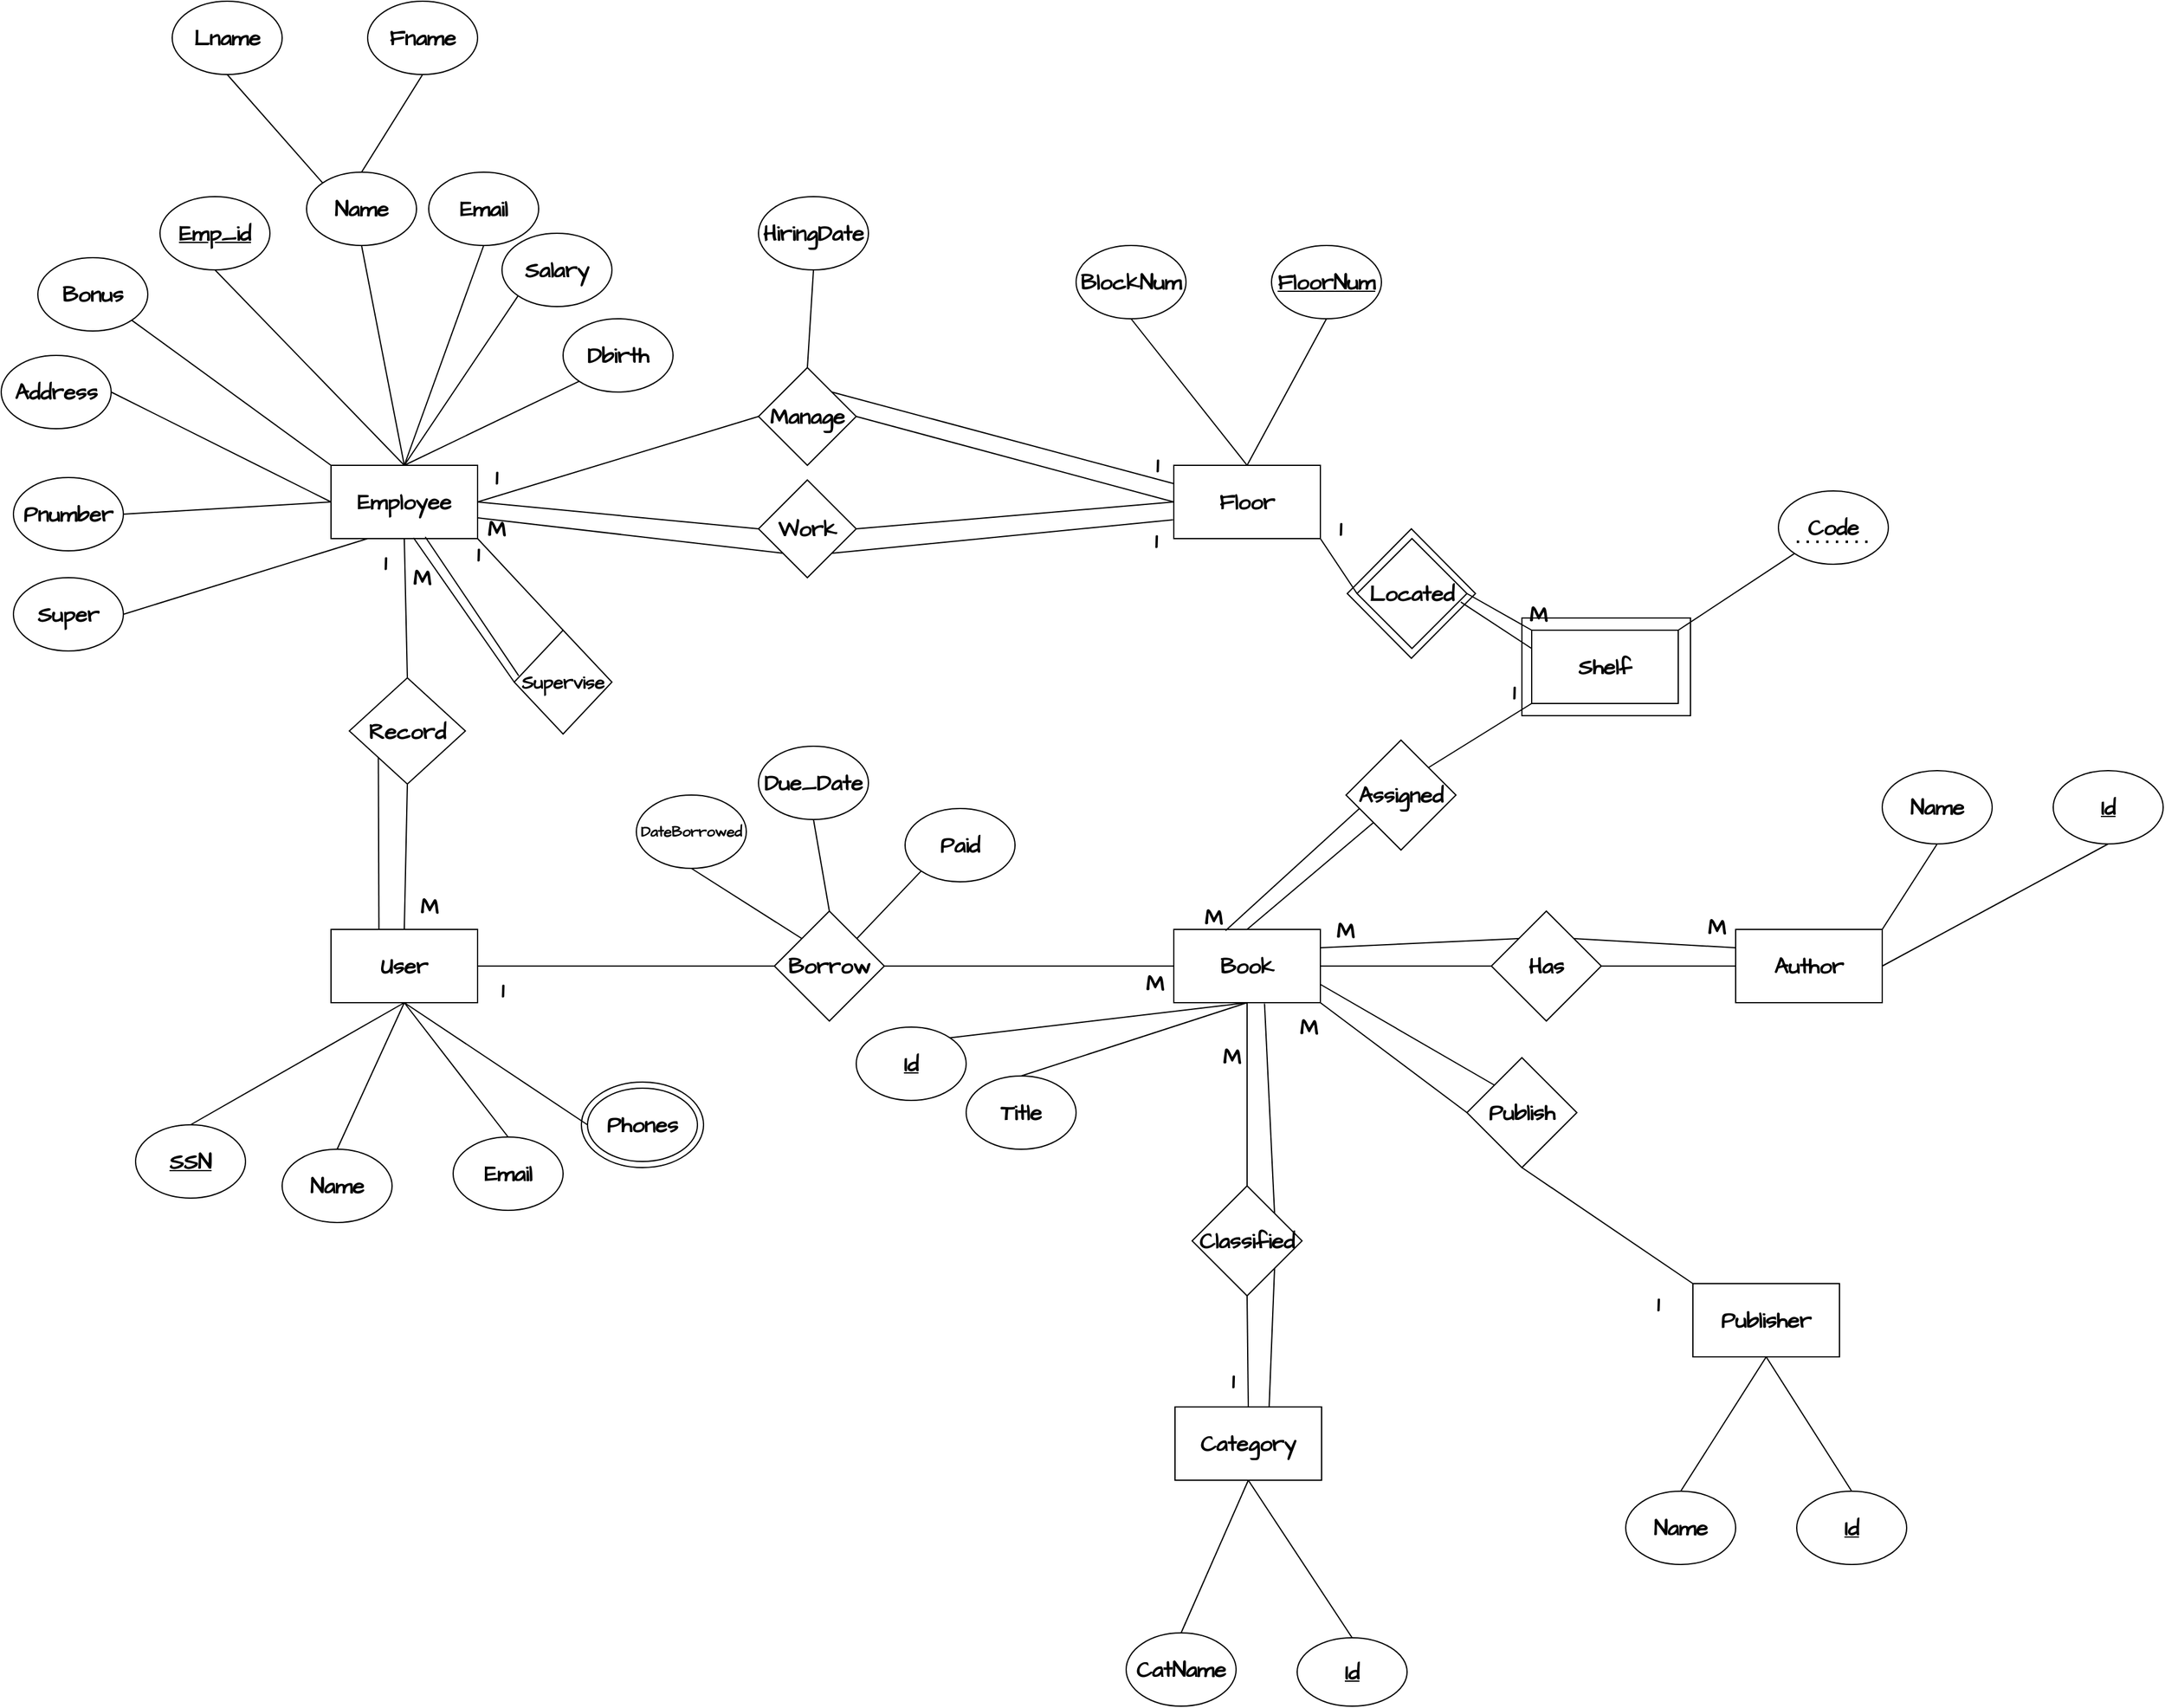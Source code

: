 <mxfile version="24.9.0">
  <diagram id="R2lEEEUBdFMjLlhIrx00" name="Page-1">
    <mxGraphModel dx="3183" dy="2364" grid="1" gridSize="10" guides="1" tooltips="1" connect="1" arrows="1" fold="1" page="1" pageScale="1" pageWidth="850" pageHeight="1100" math="0" shadow="0" extFonts="Permanent Marker^https://fonts.googleapis.com/css?family=Permanent+Marker">
      <root>
        <mxCell id="0" />
        <mxCell id="1" parent="0" />
        <mxCell id="LCtNuis3pnJjSVXg9C4M-2" value="" style="rhombus;whiteSpace=wrap;html=1;" vertex="1" parent="1">
          <mxGeometry x="1002" y="262" width="105" height="106" as="geometry" />
        </mxCell>
        <mxCell id="LCtNuis3pnJjSVXg9C4M-1" value="" style="rounded=0;whiteSpace=wrap;html=1;" vertex="1" parent="1">
          <mxGeometry x="1145" y="335" width="138" height="80" as="geometry" />
        </mxCell>
        <mxCell id="eiVSzCuptyh7BwzZJYLk-64" value="" style="ellipse;whiteSpace=wrap;html=1;" parent="1" vertex="1">
          <mxGeometry x="375" y="715" width="100" height="70" as="geometry" />
        </mxCell>
        <mxCell id="eiVSzCuptyh7BwzZJYLk-1" value="&lt;font face=&quot;Architects Daughter&quot; style=&quot;font-size: 18px;&quot;&gt;&lt;b&gt;Employee&lt;/b&gt;&lt;/font&gt;" style="rounded=0;whiteSpace=wrap;html=1;" parent="1" vertex="1">
          <mxGeometry x="170" y="210" width="120" height="60" as="geometry" />
        </mxCell>
        <mxCell id="eiVSzCuptyh7BwzZJYLk-3" value="&lt;font style=&quot;font-size: 18px;&quot; face=&quot;Architects Daughter&quot;&gt;&lt;b&gt;&lt;u&gt;Emp_id&lt;/u&gt;&lt;/b&gt;&lt;/font&gt;" style="ellipse;whiteSpace=wrap;html=1;" parent="1" vertex="1">
          <mxGeometry x="30" y="-10" width="90" height="60" as="geometry" />
        </mxCell>
        <mxCell id="eiVSzCuptyh7BwzZJYLk-4" value="" style="endArrow=none;html=1;rounded=0;entryX=0.5;entryY=1;entryDx=0;entryDy=0;exitX=0.5;exitY=0;exitDx=0;exitDy=0;" parent="1" source="eiVSzCuptyh7BwzZJYLk-1" target="eiVSzCuptyh7BwzZJYLk-3" edge="1">
          <mxGeometry width="50" height="50" relative="1" as="geometry">
            <mxPoint x="400" y="320" as="sourcePoint" />
            <mxPoint x="450" y="270" as="targetPoint" />
          </mxGeometry>
        </mxCell>
        <mxCell id="eiVSzCuptyh7BwzZJYLk-6" value="&lt;font style=&quot;font-size: 18px;&quot; face=&quot;Architects Daughter&quot;&gt;&lt;b&gt;Name&lt;/b&gt;&lt;/font&gt;" style="ellipse;whiteSpace=wrap;html=1;" parent="1" vertex="1">
          <mxGeometry x="150" y="-30" width="90" height="60" as="geometry" />
        </mxCell>
        <mxCell id="eiVSzCuptyh7BwzZJYLk-8" value="" style="endArrow=none;html=1;rounded=0;entryX=0.5;entryY=1;entryDx=0;entryDy=0;exitX=0.5;exitY=0;exitDx=0;exitDy=0;" parent="1" source="eiVSzCuptyh7BwzZJYLk-1" target="eiVSzCuptyh7BwzZJYLk-6" edge="1">
          <mxGeometry width="50" height="50" relative="1" as="geometry">
            <mxPoint x="400" y="320" as="sourcePoint" />
            <mxPoint x="450" y="270" as="targetPoint" />
          </mxGeometry>
        </mxCell>
        <mxCell id="eiVSzCuptyh7BwzZJYLk-9" value="&lt;font style=&quot;font-size: 18px;&quot; face=&quot;Architects Daughter&quot;&gt;&lt;b&gt;Fname&lt;/b&gt;&lt;/font&gt;" style="ellipse;whiteSpace=wrap;html=1;" parent="1" vertex="1">
          <mxGeometry x="200" y="-170" width="90" height="60" as="geometry" />
        </mxCell>
        <mxCell id="eiVSzCuptyh7BwzZJYLk-11" value="&lt;font style=&quot;font-size: 18px;&quot; face=&quot;Architects Daughter&quot;&gt;&lt;b&gt;Lname&lt;/b&gt;&lt;/font&gt;" style="ellipse;whiteSpace=wrap;html=1;" parent="1" vertex="1">
          <mxGeometry x="40" y="-170" width="90" height="60" as="geometry" />
        </mxCell>
        <mxCell id="eiVSzCuptyh7BwzZJYLk-12" value="" style="endArrow=none;html=1;rounded=0;entryX=0.5;entryY=1;entryDx=0;entryDy=0;exitX=0.5;exitY=0;exitDx=0;exitDy=0;" parent="1" source="eiVSzCuptyh7BwzZJYLk-6" target="eiVSzCuptyh7BwzZJYLk-9" edge="1">
          <mxGeometry width="50" height="50" relative="1" as="geometry">
            <mxPoint x="340" y="170" as="sourcePoint" />
            <mxPoint x="390" y="120" as="targetPoint" />
          </mxGeometry>
        </mxCell>
        <mxCell id="eiVSzCuptyh7BwzZJYLk-13" value="" style="endArrow=none;html=1;rounded=0;entryX=0.5;entryY=1;entryDx=0;entryDy=0;exitX=0;exitY=0;exitDx=0;exitDy=0;" parent="1" source="eiVSzCuptyh7BwzZJYLk-6" target="eiVSzCuptyh7BwzZJYLk-11" edge="1">
          <mxGeometry width="50" height="50" relative="1" as="geometry">
            <mxPoint x="270" y="160" as="sourcePoint" />
            <mxPoint x="320" y="110" as="targetPoint" />
          </mxGeometry>
        </mxCell>
        <mxCell id="eiVSzCuptyh7BwzZJYLk-14" value="&lt;font face=&quot;Architects Daughter&quot;&gt;&lt;span style=&quot;font-size: 18px;&quot;&gt;&lt;b&gt;Email&lt;/b&gt;&lt;/span&gt;&lt;/font&gt;" style="ellipse;whiteSpace=wrap;html=1;" parent="1" vertex="1">
          <mxGeometry x="250" y="-30" width="90" height="60" as="geometry" />
        </mxCell>
        <mxCell id="eiVSzCuptyh7BwzZJYLk-17" value="&lt;font face=&quot;Architects Daughter&quot;&gt;&lt;span style=&quot;font-size: 18px;&quot;&gt;&lt;b&gt;Salary&lt;/b&gt;&lt;/span&gt;&lt;/font&gt;" style="ellipse;whiteSpace=wrap;html=1;" parent="1" vertex="1">
          <mxGeometry x="310" y="20" width="90" height="60" as="geometry" />
        </mxCell>
        <mxCell id="eiVSzCuptyh7BwzZJYLk-18" value="&lt;font data-font-src=&quot;https://fonts.googleapis.com/css?family=Architects+Daughter&quot; face=&quot;Architects Daughter&quot; style=&quot;font-size: 18px;&quot;&gt;&lt;b&gt;Dbirth&lt;/b&gt;&lt;/font&gt;" style="ellipse;whiteSpace=wrap;html=1;" parent="1" vertex="1">
          <mxGeometry x="360" y="90" width="90" height="60" as="geometry" />
        </mxCell>
        <mxCell id="eiVSzCuptyh7BwzZJYLk-19" value="&lt;font data-font-src=&quot;https://fonts.googleapis.com/css?family=Architects+Daughter&quot; face=&quot;Architects Daughter&quot; style=&quot;font-size: 18px;&quot;&gt;&lt;b&gt;Bonus&lt;/b&gt;&lt;/font&gt;" style="ellipse;whiteSpace=wrap;html=1;" parent="1" vertex="1">
          <mxGeometry x="-70" y="40" width="90" height="60" as="geometry" />
        </mxCell>
        <mxCell id="eiVSzCuptyh7BwzZJYLk-20" value="&lt;font data-font-src=&quot;https://fonts.googleapis.com/css?family=Architects+Daughter&quot; face=&quot;Architects Daughter&quot; style=&quot;font-size: 18px;&quot;&gt;&lt;b&gt;Address&lt;/b&gt;&lt;/font&gt;" style="ellipse;whiteSpace=wrap;html=1;" parent="1" vertex="1">
          <mxGeometry x="-100" y="120" width="90" height="60" as="geometry" />
        </mxCell>
        <mxCell id="eiVSzCuptyh7BwzZJYLk-21" value="&lt;font data-font-src=&quot;https://fonts.googleapis.com/css?family=Architects+Daughter&quot; face=&quot;Architects Daughter&quot; style=&quot;font-size: 18px;&quot;&gt;&lt;b&gt;Pnumber&lt;/b&gt;&lt;/font&gt;" style="ellipse;whiteSpace=wrap;html=1;" parent="1" vertex="1">
          <mxGeometry x="-90" y="220" width="90" height="60" as="geometry" />
        </mxCell>
        <mxCell id="eiVSzCuptyh7BwzZJYLk-22" value="" style="endArrow=none;html=1;rounded=0;entryX=0.5;entryY=1;entryDx=0;entryDy=0;exitX=0.5;exitY=0;exitDx=0;exitDy=0;" parent="1" source="eiVSzCuptyh7BwzZJYLk-1" target="eiVSzCuptyh7BwzZJYLk-14" edge="1">
          <mxGeometry width="50" height="50" relative="1" as="geometry">
            <mxPoint x="340" y="170" as="sourcePoint" />
            <mxPoint x="390" y="120" as="targetPoint" />
          </mxGeometry>
        </mxCell>
        <mxCell id="eiVSzCuptyh7BwzZJYLk-23" value="" style="endArrow=none;html=1;rounded=0;entryX=0;entryY=1;entryDx=0;entryDy=0;exitX=0.5;exitY=0;exitDx=0;exitDy=0;" parent="1" source="eiVSzCuptyh7BwzZJYLk-1" target="eiVSzCuptyh7BwzZJYLk-17" edge="1">
          <mxGeometry width="50" height="50" relative="1" as="geometry">
            <mxPoint x="340" y="170" as="sourcePoint" />
            <mxPoint x="390" y="120" as="targetPoint" />
          </mxGeometry>
        </mxCell>
        <mxCell id="eiVSzCuptyh7BwzZJYLk-24" value="" style="endArrow=none;html=1;rounded=0;entryX=0;entryY=1;entryDx=0;entryDy=0;exitX=0.5;exitY=0;exitDx=0;exitDy=0;" parent="1" source="eiVSzCuptyh7BwzZJYLk-1" target="eiVSzCuptyh7BwzZJYLk-18" edge="1">
          <mxGeometry width="50" height="50" relative="1" as="geometry">
            <mxPoint x="340" y="170" as="sourcePoint" />
            <mxPoint x="390" y="120" as="targetPoint" />
          </mxGeometry>
        </mxCell>
        <mxCell id="eiVSzCuptyh7BwzZJYLk-25" value="" style="endArrow=none;html=1;rounded=0;exitX=1;exitY=1;exitDx=0;exitDy=0;entryX=0;entryY=0;entryDx=0;entryDy=0;" parent="1" source="eiVSzCuptyh7BwzZJYLk-19" target="eiVSzCuptyh7BwzZJYLk-1" edge="1">
          <mxGeometry width="50" height="50" relative="1" as="geometry">
            <mxPoint x="340" y="170" as="sourcePoint" />
            <mxPoint x="390" y="120" as="targetPoint" />
          </mxGeometry>
        </mxCell>
        <mxCell id="eiVSzCuptyh7BwzZJYLk-26" value="" style="endArrow=none;html=1;rounded=0;entryX=1;entryY=0.5;entryDx=0;entryDy=0;exitX=0;exitY=0.5;exitDx=0;exitDy=0;" parent="1" source="eiVSzCuptyh7BwzZJYLk-1" target="eiVSzCuptyh7BwzZJYLk-20" edge="1">
          <mxGeometry width="50" height="50" relative="1" as="geometry">
            <mxPoint x="340" y="170" as="sourcePoint" />
            <mxPoint x="390" y="120" as="targetPoint" />
          </mxGeometry>
        </mxCell>
        <mxCell id="eiVSzCuptyh7BwzZJYLk-27" value="" style="endArrow=none;html=1;rounded=0;exitX=1;exitY=0.5;exitDx=0;exitDy=0;entryX=0;entryY=0.5;entryDx=0;entryDy=0;" parent="1" source="eiVSzCuptyh7BwzZJYLk-21" target="eiVSzCuptyh7BwzZJYLk-1" edge="1">
          <mxGeometry width="50" height="50" relative="1" as="geometry">
            <mxPoint x="340" y="170" as="sourcePoint" />
            <mxPoint x="390" y="120" as="targetPoint" />
          </mxGeometry>
        </mxCell>
        <mxCell id="eiVSzCuptyh7BwzZJYLk-29" value="&lt;font data-font-src=&quot;https://fonts.googleapis.com/css?family=Architects+Daughter&quot; face=&quot;Architects Daughter&quot; style=&quot;font-size: 18px;&quot;&gt;&lt;b&gt;Super&lt;/b&gt;&lt;/font&gt;" style="ellipse;whiteSpace=wrap;html=1;" parent="1" vertex="1">
          <mxGeometry x="-90" y="302" width="90" height="60" as="geometry" />
        </mxCell>
        <mxCell id="eiVSzCuptyh7BwzZJYLk-30" value="" style="endArrow=none;html=1;rounded=0;entryX=1;entryY=0.5;entryDx=0;entryDy=0;exitX=0.25;exitY=1;exitDx=0;exitDy=0;" parent="1" source="eiVSzCuptyh7BwzZJYLk-1" target="eiVSzCuptyh7BwzZJYLk-29" edge="1">
          <mxGeometry width="50" height="50" relative="1" as="geometry">
            <mxPoint x="330" y="90" as="sourcePoint" />
            <mxPoint x="380" y="40" as="targetPoint" />
          </mxGeometry>
        </mxCell>
        <mxCell id="eiVSzCuptyh7BwzZJYLk-31" value="&lt;font face=&quot;Architects Daughter&quot; style=&quot;font-size: 18px;&quot;&gt;&lt;b&gt;Floor&lt;/b&gt;&lt;/font&gt;" style="rounded=0;whiteSpace=wrap;html=1;" parent="1" vertex="1">
          <mxGeometry x="860" y="210" width="120" height="60" as="geometry" />
        </mxCell>
        <mxCell id="eiVSzCuptyh7BwzZJYLk-32" value="&lt;font data-font-src=&quot;https://fonts.googleapis.com/css?family=Architects+Daughter&quot; face=&quot;Architects Daughter&quot; style=&quot;font-size: 18px;&quot;&gt;&lt;b&gt;&lt;u&gt;FloorNum&lt;/u&gt;&lt;/b&gt;&lt;/font&gt;" style="ellipse;whiteSpace=wrap;html=1;" parent="1" vertex="1">
          <mxGeometry x="940" y="30" width="90" height="60" as="geometry" />
        </mxCell>
        <mxCell id="eiVSzCuptyh7BwzZJYLk-33" value="&lt;font data-font-src=&quot;https://fonts.googleapis.com/css?family=Architects+Daughter&quot; face=&quot;Architects Daughter&quot; style=&quot;font-size: 18px;&quot;&gt;&lt;b&gt;BlockNum&lt;/b&gt;&lt;/font&gt;" style="ellipse;whiteSpace=wrap;html=1;" parent="1" vertex="1">
          <mxGeometry x="780" y="30" width="90" height="60" as="geometry" />
        </mxCell>
        <mxCell id="eiVSzCuptyh7BwzZJYLk-34" value="" style="endArrow=none;html=1;rounded=0;entryX=0.5;entryY=1;entryDx=0;entryDy=0;exitX=0.5;exitY=0;exitDx=0;exitDy=0;" parent="1" source="eiVSzCuptyh7BwzZJYLk-31" target="eiVSzCuptyh7BwzZJYLk-33" edge="1">
          <mxGeometry width="50" height="50" relative="1" as="geometry">
            <mxPoint x="580" y="140" as="sourcePoint" />
            <mxPoint x="630" y="90" as="targetPoint" />
          </mxGeometry>
        </mxCell>
        <mxCell id="eiVSzCuptyh7BwzZJYLk-35" value="" style="endArrow=none;html=1;rounded=0;entryX=0.5;entryY=1;entryDx=0;entryDy=0;exitX=0.5;exitY=0;exitDx=0;exitDy=0;" parent="1" source="eiVSzCuptyh7BwzZJYLk-31" target="eiVSzCuptyh7BwzZJYLk-32" edge="1">
          <mxGeometry width="50" height="50" relative="1" as="geometry">
            <mxPoint x="580" y="140" as="sourcePoint" />
            <mxPoint x="630" y="90" as="targetPoint" />
          </mxGeometry>
        </mxCell>
        <mxCell id="eiVSzCuptyh7BwzZJYLk-37" value="&lt;b style=&quot;font-family: &amp;quot;Architects Daughter&amp;quot;; font-size: 18px;&quot;&gt;Manage&lt;/b&gt;" style="rhombus;whiteSpace=wrap;html=1;" parent="1" vertex="1">
          <mxGeometry x="520" y="130" width="80" height="80" as="geometry" />
        </mxCell>
        <mxCell id="eiVSzCuptyh7BwzZJYLk-38" value="" style="endArrow=none;html=1;rounded=0;exitX=1;exitY=0.5;exitDx=0;exitDy=0;entryX=0;entryY=0.5;entryDx=0;entryDy=0;" parent="1" source="eiVSzCuptyh7BwzZJYLk-1" target="eiVSzCuptyh7BwzZJYLk-37" edge="1">
          <mxGeometry width="50" height="50" relative="1" as="geometry">
            <mxPoint x="380" y="180" as="sourcePoint" />
            <mxPoint x="430" y="130" as="targetPoint" />
          </mxGeometry>
        </mxCell>
        <mxCell id="eiVSzCuptyh7BwzZJYLk-39" value="" style="endArrow=none;html=1;rounded=0;entryX=0;entryY=0.5;entryDx=0;entryDy=0;exitX=1;exitY=0.5;exitDx=0;exitDy=0;" parent="1" source="eiVSzCuptyh7BwzZJYLk-37" target="eiVSzCuptyh7BwzZJYLk-31" edge="1">
          <mxGeometry width="50" height="50" relative="1" as="geometry">
            <mxPoint x="380" y="180" as="sourcePoint" />
            <mxPoint x="430" y="130" as="targetPoint" />
          </mxGeometry>
        </mxCell>
        <mxCell id="eiVSzCuptyh7BwzZJYLk-40" value="&lt;font face=&quot;Architects Daughter&quot;&gt;&lt;span style=&quot;font-size: 18px;&quot;&gt;&lt;b&gt;Work&lt;/b&gt;&lt;/span&gt;&lt;/font&gt;" style="rhombus;whiteSpace=wrap;html=1;" parent="1" vertex="1">
          <mxGeometry x="520" y="222" width="80" height="80" as="geometry" />
        </mxCell>
        <mxCell id="eiVSzCuptyh7BwzZJYLk-42" value="" style="endArrow=none;html=1;rounded=0;exitX=1;exitY=0.5;exitDx=0;exitDy=0;entryX=0;entryY=0.5;entryDx=0;entryDy=0;" parent="1" source="eiVSzCuptyh7BwzZJYLk-1" target="eiVSzCuptyh7BwzZJYLk-40" edge="1">
          <mxGeometry width="50" height="50" relative="1" as="geometry">
            <mxPoint x="490" y="160" as="sourcePoint" />
            <mxPoint x="540" y="110" as="targetPoint" />
          </mxGeometry>
        </mxCell>
        <mxCell id="eiVSzCuptyh7BwzZJYLk-43" value="" style="endArrow=none;html=1;rounded=0;entryX=0;entryY=0.5;entryDx=0;entryDy=0;exitX=1;exitY=0.5;exitDx=0;exitDy=0;" parent="1" source="eiVSzCuptyh7BwzZJYLk-40" target="eiVSzCuptyh7BwzZJYLk-31" edge="1">
          <mxGeometry width="50" height="50" relative="1" as="geometry">
            <mxPoint x="490" y="160" as="sourcePoint" />
            <mxPoint x="540" y="110" as="targetPoint" />
          </mxGeometry>
        </mxCell>
        <mxCell id="eiVSzCuptyh7BwzZJYLk-44" value="" style="endArrow=none;html=1;rounded=0;entryX=0;entryY=0.25;entryDx=0;entryDy=0;exitX=1;exitY=0;exitDx=0;exitDy=0;" parent="1" source="eiVSzCuptyh7BwzZJYLk-37" target="eiVSzCuptyh7BwzZJYLk-31" edge="1">
          <mxGeometry width="50" height="50" relative="1" as="geometry">
            <mxPoint x="490" y="160" as="sourcePoint" />
            <mxPoint x="540" y="110" as="targetPoint" />
          </mxGeometry>
        </mxCell>
        <mxCell id="eiVSzCuptyh7BwzZJYLk-45" value="&lt;font style=&quot;font-size: 18px;&quot; data-font-src=&quot;https://fonts.googleapis.com/css?family=Architects+Daughter&quot; face=&quot;Architects Daughter&quot;&gt;&lt;b&gt;1&lt;/b&gt;&lt;/font&gt;" style="text;html=1;align=center;verticalAlign=middle;resizable=0;points=[];autosize=1;strokeColor=none;fillColor=none;" parent="1" vertex="1">
          <mxGeometry x="290" y="200" width="30" height="40" as="geometry" />
        </mxCell>
        <mxCell id="eiVSzCuptyh7BwzZJYLk-46" value="&lt;font style=&quot;font-size: 18px;&quot; data-font-src=&quot;https://fonts.googleapis.com/css?family=Architects+Daughter&quot; face=&quot;Architects Daughter&quot;&gt;&lt;b&gt;1&lt;/b&gt;&lt;/font&gt;" style="text;html=1;align=center;verticalAlign=middle;resizable=0;points=[];autosize=1;strokeColor=none;fillColor=none;" parent="1" vertex="1">
          <mxGeometry x="831" y="190" width="30" height="40" as="geometry" />
        </mxCell>
        <mxCell id="eiVSzCuptyh7BwzZJYLk-47" value="&lt;font style=&quot;font-size: 18px;&quot; data-font-src=&quot;https://fonts.googleapis.com/css?family=Architects+Daughter&quot; face=&quot;Architects Daughter&quot;&gt;&lt;b&gt;1&lt;/b&gt;&lt;/font&gt;" style="text;html=1;align=center;verticalAlign=middle;resizable=0;points=[];autosize=1;strokeColor=none;fillColor=none;" parent="1" vertex="1">
          <mxGeometry x="830" y="252" width="30" height="40" as="geometry" />
        </mxCell>
        <mxCell id="eiVSzCuptyh7BwzZJYLk-48" value="&lt;font style=&quot;font-size: 18px;&quot; data-font-src=&quot;https://fonts.googleapis.com/css?family=Architects+Daughter&quot; face=&quot;Architects Daughter&quot;&gt;&lt;b&gt;M&lt;/b&gt;&lt;/font&gt;" style="text;html=1;align=center;verticalAlign=middle;resizable=0;points=[];autosize=1;strokeColor=none;fillColor=none;" parent="1" vertex="1">
          <mxGeometry x="285" y="242" width="40" height="40" as="geometry" />
        </mxCell>
        <mxCell id="eiVSzCuptyh7BwzZJYLk-49" value="" style="endArrow=none;html=1;rounded=0;entryX=0.977;entryY=0.067;entryDx=0;entryDy=0;exitX=1;exitY=1;exitDx=0;exitDy=0;entryPerimeter=0;" parent="1" source="eiVSzCuptyh7BwzZJYLk-40" target="eiVSzCuptyh7BwzZJYLk-47" edge="1">
          <mxGeometry width="50" height="50" relative="1" as="geometry">
            <mxPoint x="530" y="210" as="sourcePoint" />
            <mxPoint x="580" y="160" as="targetPoint" />
          </mxGeometry>
        </mxCell>
        <mxCell id="eiVSzCuptyh7BwzZJYLk-50" value="" style="endArrow=none;html=1;rounded=0;exitX=0.126;exitY=0.275;exitDx=0;exitDy=0;exitPerimeter=0;entryX=0;entryY=1;entryDx=0;entryDy=0;" parent="1" source="eiVSzCuptyh7BwzZJYLk-48" target="eiVSzCuptyh7BwzZJYLk-40" edge="1">
          <mxGeometry width="50" height="50" relative="1" as="geometry">
            <mxPoint x="530" y="210" as="sourcePoint" />
            <mxPoint x="580" y="160" as="targetPoint" />
          </mxGeometry>
        </mxCell>
        <mxCell id="eiVSzCuptyh7BwzZJYLk-51" value="" style="endArrow=none;html=1;rounded=0;entryX=0.5;entryY=0;entryDx=0;entryDy=0;exitX=0.5;exitY=1;exitDx=0;exitDy=0;" parent="1" source="eiVSzCuptyh7BwzZJYLk-52" target="eiVSzCuptyh7BwzZJYLk-37" edge="1">
          <mxGeometry width="50" height="50" relative="1" as="geometry">
            <mxPoint x="560" y="40" as="sourcePoint" />
            <mxPoint x="510" y="240" as="targetPoint" />
          </mxGeometry>
        </mxCell>
        <mxCell id="eiVSzCuptyh7BwzZJYLk-52" value="&lt;font data-font-src=&quot;https://fonts.googleapis.com/css?family=Architects+Daughter&quot; face=&quot;Architects Daughter&quot; style=&quot;font-size: 18px;&quot;&gt;&lt;b&gt;HiringDate&lt;/b&gt;&lt;/font&gt;" style="ellipse;whiteSpace=wrap;html=1;" parent="1" vertex="1">
          <mxGeometry x="520" y="-10" width="90" height="60" as="geometry" />
        </mxCell>
        <mxCell id="eiVSzCuptyh7BwzZJYLk-54" value="&lt;font face=&quot;Architects Daughter&quot; style=&quot;font-size: 18px;&quot;&gt;&lt;b&gt;User&lt;/b&gt;&lt;/font&gt;" style="rounded=0;whiteSpace=wrap;html=1;" parent="1" vertex="1">
          <mxGeometry x="170" y="590" width="120" height="60" as="geometry" />
        </mxCell>
        <mxCell id="eiVSzCuptyh7BwzZJYLk-55" value="&lt;font data-font-src=&quot;https://fonts.googleapis.com/css?family=Architects+Daughter&quot; face=&quot;Architects Daughter&quot; style=&quot;font-size: 18px;&quot;&gt;&lt;b&gt;&lt;u&gt;SSN&lt;/u&gt;&lt;/b&gt;&lt;/font&gt;" style="ellipse;whiteSpace=wrap;html=1;" parent="1" vertex="1">
          <mxGeometry x="10" y="750" width="90" height="60" as="geometry" />
        </mxCell>
        <mxCell id="eiVSzCuptyh7BwzZJYLk-57" value="&lt;font style=&quot;font-size: 18px;&quot; face=&quot;Architects Daughter&quot;&gt;&lt;b&gt;Name&lt;/b&gt;&lt;/font&gt;" style="ellipse;whiteSpace=wrap;html=1;" parent="1" vertex="1">
          <mxGeometry x="130" y="770" width="90" height="60" as="geometry" />
        </mxCell>
        <mxCell id="eiVSzCuptyh7BwzZJYLk-59" value="&lt;font face=&quot;Architects Daughter&quot;&gt;&lt;span style=&quot;font-size: 18px;&quot;&gt;&lt;b&gt;Email&lt;/b&gt;&lt;/span&gt;&lt;/font&gt;" style="ellipse;whiteSpace=wrap;html=1;" parent="1" vertex="1">
          <mxGeometry x="270" y="760" width="90" height="60" as="geometry" />
        </mxCell>
        <mxCell id="eiVSzCuptyh7BwzZJYLk-62" value="&lt;font face=&quot;Architects Daughter&quot;&gt;&lt;span style=&quot;font-size: 18px;&quot;&gt;&lt;b&gt;Phones&lt;/b&gt;&lt;/span&gt;&lt;/font&gt;" style="ellipse;whiteSpace=wrap;html=1;" parent="1" vertex="1">
          <mxGeometry x="380" y="720" width="90" height="60" as="geometry" />
        </mxCell>
        <mxCell id="eiVSzCuptyh7BwzZJYLk-65" value="" style="endArrow=none;html=1;rounded=0;entryX=0.5;entryY=1;entryDx=0;entryDy=0;exitX=0.5;exitY=0;exitDx=0;exitDy=0;" parent="1" source="eiVSzCuptyh7BwzZJYLk-55" target="eiVSzCuptyh7BwzZJYLk-54" edge="1">
          <mxGeometry width="50" height="50" relative="1" as="geometry">
            <mxPoint x="350" y="690" as="sourcePoint" />
            <mxPoint x="400" y="640" as="targetPoint" />
          </mxGeometry>
        </mxCell>
        <mxCell id="eiVSzCuptyh7BwzZJYLk-66" value="" style="endArrow=none;html=1;rounded=0;exitX=0.5;exitY=0;exitDx=0;exitDy=0;entryX=0.5;entryY=1;entryDx=0;entryDy=0;" parent="1" source="eiVSzCuptyh7BwzZJYLk-57" target="eiVSzCuptyh7BwzZJYLk-54" edge="1">
          <mxGeometry width="50" height="50" relative="1" as="geometry">
            <mxPoint x="350" y="690" as="sourcePoint" />
            <mxPoint x="400" y="640" as="targetPoint" />
          </mxGeometry>
        </mxCell>
        <mxCell id="eiVSzCuptyh7BwzZJYLk-67" value="" style="endArrow=none;html=1;rounded=0;exitX=0.5;exitY=1;exitDx=0;exitDy=0;entryX=0.5;entryY=0;entryDx=0;entryDy=0;" parent="1" source="eiVSzCuptyh7BwzZJYLk-54" target="eiVSzCuptyh7BwzZJYLk-59" edge="1">
          <mxGeometry width="50" height="50" relative="1" as="geometry">
            <mxPoint x="350" y="690" as="sourcePoint" />
            <mxPoint x="400" y="640" as="targetPoint" />
          </mxGeometry>
        </mxCell>
        <mxCell id="eiVSzCuptyh7BwzZJYLk-68" value="" style="endArrow=none;html=1;rounded=0;exitX=0.5;exitY=1;exitDx=0;exitDy=0;entryX=0;entryY=0.5;entryDx=0;entryDy=0;" parent="1" source="eiVSzCuptyh7BwzZJYLk-54" target="eiVSzCuptyh7BwzZJYLk-62" edge="1">
          <mxGeometry width="50" height="50" relative="1" as="geometry">
            <mxPoint x="350" y="690" as="sourcePoint" />
            <mxPoint x="400" y="640" as="targetPoint" />
          </mxGeometry>
        </mxCell>
        <mxCell id="eiVSzCuptyh7BwzZJYLk-69" value="&lt;font face=&quot;Architects Daughter&quot;&gt;&lt;span style=&quot;font-size: 18px;&quot;&gt;&lt;b&gt;Record&lt;/b&gt;&lt;/span&gt;&lt;/font&gt;" style="rhombus;whiteSpace=wrap;html=1;" parent="1" vertex="1">
          <mxGeometry x="185" y="384" width="95" height="87" as="geometry" />
        </mxCell>
        <mxCell id="eiVSzCuptyh7BwzZJYLk-70" value="" style="endArrow=none;html=1;rounded=0;entryX=0.5;entryY=1;entryDx=0;entryDy=0;exitX=0.5;exitY=0;exitDx=0;exitDy=0;" parent="1" source="eiVSzCuptyh7BwzZJYLk-69" target="eiVSzCuptyh7BwzZJYLk-1" edge="1">
          <mxGeometry width="50" height="50" relative="1" as="geometry">
            <mxPoint x="350" y="560" as="sourcePoint" />
            <mxPoint x="400" y="510" as="targetPoint" />
          </mxGeometry>
        </mxCell>
        <mxCell id="eiVSzCuptyh7BwzZJYLk-71" value="" style="endArrow=none;html=1;rounded=0;exitX=0.5;exitY=0;exitDx=0;exitDy=0;entryX=0.5;entryY=1;entryDx=0;entryDy=0;" parent="1" source="eiVSzCuptyh7BwzZJYLk-54" target="eiVSzCuptyh7BwzZJYLk-69" edge="1">
          <mxGeometry width="50" height="50" relative="1" as="geometry">
            <mxPoint x="350" y="560" as="sourcePoint" />
            <mxPoint x="400" y="510" as="targetPoint" />
          </mxGeometry>
        </mxCell>
        <mxCell id="eiVSzCuptyh7BwzZJYLk-72" value="" style="endArrow=none;html=1;rounded=0;entryX=0;entryY=1;entryDx=0;entryDy=0;exitX=0.327;exitY=-0.003;exitDx=0;exitDy=0;exitPerimeter=0;" parent="1" source="eiVSzCuptyh7BwzZJYLk-54" target="eiVSzCuptyh7BwzZJYLk-69" edge="1">
          <mxGeometry width="50" height="50" relative="1" as="geometry">
            <mxPoint x="270" y="600" as="sourcePoint" />
            <mxPoint x="320" y="550" as="targetPoint" />
          </mxGeometry>
        </mxCell>
        <mxCell id="eiVSzCuptyh7BwzZJYLk-73" value="&lt;font style=&quot;font-size: 18px;&quot; data-font-src=&quot;https://fonts.googleapis.com/css?family=Architects+Daughter&quot; face=&quot;Architects Daughter&quot;&gt;&lt;b&gt;1&lt;/b&gt;&lt;/font&gt;" style="text;html=1;align=center;verticalAlign=middle;resizable=0;points=[];autosize=1;strokeColor=none;fillColor=none;" parent="1" vertex="1">
          <mxGeometry x="199" y="270" width="30" height="40" as="geometry" />
        </mxCell>
        <mxCell id="eiVSzCuptyh7BwzZJYLk-74" value="&lt;font style=&quot;font-size: 18px;&quot; data-font-src=&quot;https://fonts.googleapis.com/css?family=Architects+Daughter&quot; face=&quot;Architects Daughter&quot;&gt;&lt;b&gt;M&lt;/b&gt;&lt;/font&gt;" style="text;html=1;align=center;verticalAlign=middle;resizable=0;points=[];autosize=1;strokeColor=none;fillColor=none;" parent="1" vertex="1">
          <mxGeometry x="230" y="551" width="40" height="40" as="geometry" />
        </mxCell>
        <mxCell id="eiVSzCuptyh7BwzZJYLk-75" value="&lt;font face=&quot;Architects Daughter&quot; style=&quot;font-size: 18px;&quot;&gt;&lt;b&gt;Book&lt;/b&gt;&lt;/font&gt;" style="rounded=0;whiteSpace=wrap;html=1;" parent="1" vertex="1">
          <mxGeometry x="860" y="590" width="120" height="60" as="geometry" />
        </mxCell>
        <mxCell id="eiVSzCuptyh7BwzZJYLk-77" value="&lt;font data-font-src=&quot;https://fonts.googleapis.com/css?family=Architects+Daughter&quot; face=&quot;Architects Daughter&quot; style=&quot;font-size: 18px;&quot;&gt;&lt;b&gt;Borrow&lt;/b&gt;&lt;/font&gt;" style="rhombus;whiteSpace=wrap;html=1;" parent="1" vertex="1">
          <mxGeometry x="533" y="575" width="90" height="90" as="geometry" />
        </mxCell>
        <mxCell id="eiVSzCuptyh7BwzZJYLk-80" value="&lt;font face=&quot;Architects Daughter&quot;&gt;&lt;span style=&quot;font-size: 18px;&quot;&gt;&lt;b&gt;&lt;u&gt;Id&lt;/u&gt;&lt;/b&gt;&lt;/span&gt;&lt;/font&gt;" style="ellipse;whiteSpace=wrap;html=1;" parent="1" vertex="1">
          <mxGeometry x="600" y="670" width="90" height="60" as="geometry" />
        </mxCell>
        <mxCell id="eiVSzCuptyh7BwzZJYLk-81" value="&lt;font face=&quot;Architects Daughter&quot;&gt;&lt;span style=&quot;font-size: 18px;&quot;&gt;&lt;b&gt;Title&lt;/b&gt;&lt;/span&gt;&lt;/font&gt;" style="ellipse;whiteSpace=wrap;html=1;" parent="1" vertex="1">
          <mxGeometry x="690" y="710" width="90" height="60" as="geometry" />
        </mxCell>
        <mxCell id="eiVSzCuptyh7BwzZJYLk-83" value="" style="endArrow=none;html=1;rounded=0;entryX=0.5;entryY=1;entryDx=0;entryDy=0;exitX=1;exitY=0;exitDx=0;exitDy=0;" parent="1" source="eiVSzCuptyh7BwzZJYLk-80" target="eiVSzCuptyh7BwzZJYLk-75" edge="1">
          <mxGeometry width="50" height="50" relative="1" as="geometry">
            <mxPoint x="510" y="840" as="sourcePoint" />
            <mxPoint x="560" y="790" as="targetPoint" />
          </mxGeometry>
        </mxCell>
        <mxCell id="eiVSzCuptyh7BwzZJYLk-84" value="" style="endArrow=none;html=1;rounded=0;entryX=0.5;entryY=1;entryDx=0;entryDy=0;exitX=0.5;exitY=0;exitDx=0;exitDy=0;" parent="1" source="eiVSzCuptyh7BwzZJYLk-81" target="eiVSzCuptyh7BwzZJYLk-75" edge="1">
          <mxGeometry width="50" height="50" relative="1" as="geometry">
            <mxPoint x="510" y="840" as="sourcePoint" />
            <mxPoint x="560" y="790" as="targetPoint" />
          </mxGeometry>
        </mxCell>
        <mxCell id="eiVSzCuptyh7BwzZJYLk-85" value="" style="endArrow=none;html=1;rounded=0;entryX=0;entryY=0.5;entryDx=0;entryDy=0;exitX=1;exitY=0.5;exitDx=0;exitDy=0;" parent="1" source="eiVSzCuptyh7BwzZJYLk-54" target="eiVSzCuptyh7BwzZJYLk-77" edge="1">
          <mxGeometry width="50" height="50" relative="1" as="geometry">
            <mxPoint x="510" y="820" as="sourcePoint" />
            <mxPoint x="560" y="770" as="targetPoint" />
          </mxGeometry>
        </mxCell>
        <mxCell id="eiVSzCuptyh7BwzZJYLk-86" value="" style="endArrow=none;html=1;rounded=0;entryX=1;entryY=0.5;entryDx=0;entryDy=0;exitX=0;exitY=0.5;exitDx=0;exitDy=0;" parent="1" source="eiVSzCuptyh7BwzZJYLk-75" target="eiVSzCuptyh7BwzZJYLk-77" edge="1">
          <mxGeometry width="50" height="50" relative="1" as="geometry">
            <mxPoint x="510" y="820" as="sourcePoint" />
            <mxPoint x="560" y="770" as="targetPoint" />
          </mxGeometry>
        </mxCell>
        <mxCell id="eiVSzCuptyh7BwzZJYLk-87" value="&lt;font data-font-src=&quot;https://fonts.googleapis.com/css?family=Architects+Daughter&quot; face=&quot;Architects Daughter&quot;&gt;&lt;b&gt;DateBorrowed&lt;/b&gt;&lt;/font&gt;" style="ellipse;whiteSpace=wrap;html=1;" parent="1" vertex="1">
          <mxGeometry x="420" y="480" width="90" height="60" as="geometry" />
        </mxCell>
        <mxCell id="eiVSzCuptyh7BwzZJYLk-88" value="&lt;font style=&quot;font-size: 18px;&quot; data-font-src=&quot;https://fonts.googleapis.com/css?family=Architects+Daughter&quot; face=&quot;Architects Daughter&quot;&gt;&lt;b&gt;Due_Date&lt;/b&gt;&lt;/font&gt;" style="ellipse;whiteSpace=wrap;html=1;" parent="1" vertex="1">
          <mxGeometry x="520" y="440" width="90" height="60" as="geometry" />
        </mxCell>
        <mxCell id="eiVSzCuptyh7BwzZJYLk-89" value="&lt;font style=&quot;font-size: 18px;&quot; face=&quot;Architects Daughter&quot;&gt;&lt;b&gt;Paid&lt;/b&gt;&lt;/font&gt;" style="ellipse;whiteSpace=wrap;html=1;" parent="1" vertex="1">
          <mxGeometry x="640" y="491" width="90" height="60" as="geometry" />
        </mxCell>
        <mxCell id="eiVSzCuptyh7BwzZJYLk-90" value="" style="endArrow=none;html=1;rounded=0;exitX=0.5;exitY=1;exitDx=0;exitDy=0;entryX=0;entryY=0;entryDx=0;entryDy=0;" parent="1" source="eiVSzCuptyh7BwzZJYLk-87" target="eiVSzCuptyh7BwzZJYLk-77" edge="1">
          <mxGeometry width="50" height="50" relative="1" as="geometry">
            <mxPoint x="620" y="630" as="sourcePoint" />
            <mxPoint x="670" y="580" as="targetPoint" />
          </mxGeometry>
        </mxCell>
        <mxCell id="eiVSzCuptyh7BwzZJYLk-91" value="" style="endArrow=none;html=1;rounded=0;entryX=0.5;entryY=1;entryDx=0;entryDy=0;exitX=0.5;exitY=0;exitDx=0;exitDy=0;" parent="1" source="eiVSzCuptyh7BwzZJYLk-77" target="eiVSzCuptyh7BwzZJYLk-88" edge="1">
          <mxGeometry width="50" height="50" relative="1" as="geometry">
            <mxPoint x="620" y="630" as="sourcePoint" />
            <mxPoint x="670" y="580" as="targetPoint" />
          </mxGeometry>
        </mxCell>
        <mxCell id="eiVSzCuptyh7BwzZJYLk-92" value="" style="endArrow=none;html=1;rounded=0;entryX=0;entryY=1;entryDx=0;entryDy=0;exitX=1;exitY=0;exitDx=0;exitDy=0;" parent="1" source="eiVSzCuptyh7BwzZJYLk-77" target="eiVSzCuptyh7BwzZJYLk-89" edge="1">
          <mxGeometry width="50" height="50" relative="1" as="geometry">
            <mxPoint x="620" y="630" as="sourcePoint" />
            <mxPoint x="670" y="580" as="targetPoint" />
          </mxGeometry>
        </mxCell>
        <mxCell id="eiVSzCuptyh7BwzZJYLk-93" value="&lt;font style=&quot;font-size: 18px;&quot; data-font-src=&quot;https://fonts.googleapis.com/css?family=Architects+Daughter&quot; face=&quot;Architects Daughter&quot;&gt;&lt;b&gt;1&lt;/b&gt;&lt;/font&gt;" style="text;html=1;align=center;verticalAlign=middle;resizable=0;points=[];autosize=1;strokeColor=none;fillColor=none;" parent="1" vertex="1">
          <mxGeometry x="295" y="620" width="30" height="40" as="geometry" />
        </mxCell>
        <mxCell id="eiVSzCuptyh7BwzZJYLk-96" value="&lt;font style=&quot;font-size: 18px;&quot; data-font-src=&quot;https://fonts.googleapis.com/css?family=Architects+Daughter&quot; face=&quot;Architects Daughter&quot;&gt;&lt;b&gt;M&lt;/b&gt;&lt;/font&gt;" style="text;html=1;align=center;verticalAlign=middle;resizable=0;points=[];autosize=1;strokeColor=none;fillColor=none;" parent="1" vertex="1">
          <mxGeometry x="824" y="614" width="40" height="40" as="geometry" />
        </mxCell>
        <mxCell id="eiVSzCuptyh7BwzZJYLk-97" value="&lt;font face=&quot;Architects Daughter&quot; style=&quot;font-size: 18px;&quot;&gt;&lt;b&gt;Author&lt;/b&gt;&lt;/font&gt;" style="rounded=0;whiteSpace=wrap;html=1;" parent="1" vertex="1">
          <mxGeometry x="1320" y="590" width="120" height="60" as="geometry" />
        </mxCell>
        <mxCell id="eiVSzCuptyh7BwzZJYLk-99" value="&lt;font face=&quot;Architects Daughter&quot;&gt;&lt;span style=&quot;font-size: 18px;&quot;&gt;&lt;b&gt;Name&lt;/b&gt;&lt;/span&gt;&lt;/font&gt;" style="ellipse;whiteSpace=wrap;html=1;" parent="1" vertex="1">
          <mxGeometry x="1440" y="460" width="90" height="60" as="geometry" />
        </mxCell>
        <mxCell id="eiVSzCuptyh7BwzZJYLk-102" value="&lt;font face=&quot;Architects Daughter&quot;&gt;&lt;span style=&quot;font-size: 18px;&quot;&gt;&lt;b&gt;&lt;u&gt;Id&lt;/u&gt;&lt;/b&gt;&lt;/span&gt;&lt;/font&gt;" style="ellipse;whiteSpace=wrap;html=1;" parent="1" vertex="1">
          <mxGeometry x="1580" y="460" width="90" height="60" as="geometry" />
        </mxCell>
        <mxCell id="eiVSzCuptyh7BwzZJYLk-103" value="" style="endArrow=none;html=1;rounded=0;entryX=0.5;entryY=1;entryDx=0;entryDy=0;exitX=1;exitY=0;exitDx=0;exitDy=0;" parent="1" source="eiVSzCuptyh7BwzZJYLk-97" target="eiVSzCuptyh7BwzZJYLk-99" edge="1">
          <mxGeometry width="50" height="50" relative="1" as="geometry">
            <mxPoint x="1250" y="690" as="sourcePoint" />
            <mxPoint x="1300" y="640" as="targetPoint" />
          </mxGeometry>
        </mxCell>
        <mxCell id="eiVSzCuptyh7BwzZJYLk-104" value="" style="endArrow=none;html=1;rounded=0;entryX=0.5;entryY=1;entryDx=0;entryDy=0;exitX=1;exitY=0.5;exitDx=0;exitDy=0;" parent="1" source="eiVSzCuptyh7BwzZJYLk-97" target="eiVSzCuptyh7BwzZJYLk-102" edge="1">
          <mxGeometry width="50" height="50" relative="1" as="geometry">
            <mxPoint x="1380" y="590" as="sourcePoint" />
            <mxPoint x="1300" y="640" as="targetPoint" />
          </mxGeometry>
        </mxCell>
        <mxCell id="eiVSzCuptyh7BwzZJYLk-105" value="&lt;font face=&quot;Architects Daughter&quot;&gt;&lt;span style=&quot;font-size: 18px;&quot;&gt;&lt;b&gt;Has&lt;/b&gt;&lt;/span&gt;&lt;/font&gt;" style="rhombus;whiteSpace=wrap;html=1;" parent="1" vertex="1">
          <mxGeometry x="1120" y="575" width="90" height="90" as="geometry" />
        </mxCell>
        <mxCell id="eiVSzCuptyh7BwzZJYLk-106" value="" style="endArrow=none;html=1;rounded=0;entryX=0;entryY=0.5;entryDx=0;entryDy=0;exitX=1;exitY=0.5;exitDx=0;exitDy=0;" parent="1" source="eiVSzCuptyh7BwzZJYLk-105" target="eiVSzCuptyh7BwzZJYLk-97" edge="1">
          <mxGeometry width="50" height="50" relative="1" as="geometry">
            <mxPoint x="1190" y="660" as="sourcePoint" />
            <mxPoint x="1240" y="610" as="targetPoint" />
          </mxGeometry>
        </mxCell>
        <mxCell id="eiVSzCuptyh7BwzZJYLk-107" value="" style="endArrow=none;html=1;rounded=0;exitX=1;exitY=0.5;exitDx=0;exitDy=0;entryX=0;entryY=0.5;entryDx=0;entryDy=0;" parent="1" source="eiVSzCuptyh7BwzZJYLk-75" target="eiVSzCuptyh7BwzZJYLk-105" edge="1">
          <mxGeometry width="50" height="50" relative="1" as="geometry">
            <mxPoint x="1190" y="660" as="sourcePoint" />
            <mxPoint x="1240" y="610" as="targetPoint" />
          </mxGeometry>
        </mxCell>
        <mxCell id="eiVSzCuptyh7BwzZJYLk-108" value="" style="endArrow=none;html=1;rounded=0;exitX=1;exitY=0.25;exitDx=0;exitDy=0;entryX=0;entryY=0;entryDx=0;entryDy=0;" parent="1" source="eiVSzCuptyh7BwzZJYLk-75" target="eiVSzCuptyh7BwzZJYLk-105" edge="1">
          <mxGeometry width="50" height="50" relative="1" as="geometry">
            <mxPoint x="1210" y="630" as="sourcePoint" />
            <mxPoint x="1260" y="580" as="targetPoint" />
          </mxGeometry>
        </mxCell>
        <mxCell id="eiVSzCuptyh7BwzZJYLk-109" value="" style="endArrow=none;html=1;rounded=0;entryX=0;entryY=0.25;entryDx=0;entryDy=0;exitX=1;exitY=0;exitDx=0;exitDy=0;" parent="1" source="eiVSzCuptyh7BwzZJYLk-105" target="eiVSzCuptyh7BwzZJYLk-97" edge="1">
          <mxGeometry width="50" height="50" relative="1" as="geometry">
            <mxPoint x="1210" y="600" as="sourcePoint" />
            <mxPoint x="1320.04" y="606" as="targetPoint" />
          </mxGeometry>
        </mxCell>
        <mxCell id="eiVSzCuptyh7BwzZJYLk-110" value="&lt;font face=&quot;Architects Daughter&quot; style=&quot;font-size: 18px;&quot;&gt;&lt;b&gt;Publisher&lt;/b&gt;&lt;/font&gt;" style="rounded=0;whiteSpace=wrap;html=1;" parent="1" vertex="1">
          <mxGeometry x="1285" y="880" width="120" height="60" as="geometry" />
        </mxCell>
        <mxCell id="eiVSzCuptyh7BwzZJYLk-111" value="&lt;font face=&quot;Architects Daughter&quot;&gt;&lt;span style=&quot;font-size: 18px;&quot;&gt;&lt;b&gt;Name&lt;/b&gt;&lt;/span&gt;&lt;/font&gt;" style="ellipse;whiteSpace=wrap;html=1;" parent="1" vertex="1">
          <mxGeometry x="1230" y="1050" width="90" height="60" as="geometry" />
        </mxCell>
        <mxCell id="eiVSzCuptyh7BwzZJYLk-112" value="&lt;font face=&quot;Architects Daughter&quot;&gt;&lt;span style=&quot;font-size: 18px;&quot;&gt;&lt;b&gt;&lt;u&gt;Id&lt;/u&gt;&lt;/b&gt;&lt;/span&gt;&lt;/font&gt;" style="ellipse;whiteSpace=wrap;html=1;" parent="1" vertex="1">
          <mxGeometry x="1370" y="1050" width="90" height="60" as="geometry" />
        </mxCell>
        <mxCell id="eiVSzCuptyh7BwzZJYLk-113" value="" style="endArrow=none;html=1;rounded=0;entryX=0.5;entryY=0;entryDx=0;entryDy=0;exitX=0.5;exitY=1;exitDx=0;exitDy=0;" parent="1" source="eiVSzCuptyh7BwzZJYLk-110" target="eiVSzCuptyh7BwzZJYLk-111" edge="1">
          <mxGeometry width="50" height="50" relative="1" as="geometry">
            <mxPoint x="1225" y="1180" as="sourcePoint" />
            <mxPoint x="1275" y="1130" as="targetPoint" />
          </mxGeometry>
        </mxCell>
        <mxCell id="eiVSzCuptyh7BwzZJYLk-114" value="" style="endArrow=none;html=1;rounded=0;entryX=0.5;entryY=0;entryDx=0;entryDy=0;exitX=0.5;exitY=1;exitDx=0;exitDy=0;" parent="1" source="eiVSzCuptyh7BwzZJYLk-110" target="eiVSzCuptyh7BwzZJYLk-112" edge="1">
          <mxGeometry width="50" height="50" relative="1" as="geometry">
            <mxPoint x="1355" y="1080" as="sourcePoint" />
            <mxPoint x="1275" y="1130" as="targetPoint" />
          </mxGeometry>
        </mxCell>
        <mxCell id="eiVSzCuptyh7BwzZJYLk-115" value="&lt;font face=&quot;Architects Daughter&quot;&gt;&lt;span style=&quot;font-size: 18px;&quot;&gt;&lt;b&gt;Publish&lt;/b&gt;&lt;/span&gt;&lt;/font&gt;" style="rhombus;whiteSpace=wrap;html=1;" parent="1" vertex="1">
          <mxGeometry x="1100" y="695" width="90" height="90" as="geometry" />
        </mxCell>
        <mxCell id="eiVSzCuptyh7BwzZJYLk-116" value="" style="endArrow=none;html=1;rounded=0;entryX=1;entryY=1;entryDx=0;entryDy=0;exitX=0;exitY=0.5;exitDx=0;exitDy=0;" parent="1" source="eiVSzCuptyh7BwzZJYLk-115" target="eiVSzCuptyh7BwzZJYLk-75" edge="1">
          <mxGeometry width="50" height="50" relative="1" as="geometry">
            <mxPoint x="970" y="750" as="sourcePoint" />
            <mxPoint x="1020" y="700" as="targetPoint" />
          </mxGeometry>
        </mxCell>
        <mxCell id="eiVSzCuptyh7BwzZJYLk-117" value="" style="endArrow=none;html=1;rounded=0;entryX=0.5;entryY=1;entryDx=0;entryDy=0;exitX=0;exitY=0;exitDx=0;exitDy=0;" parent="1" source="eiVSzCuptyh7BwzZJYLk-110" target="eiVSzCuptyh7BwzZJYLk-115" edge="1">
          <mxGeometry width="50" height="50" relative="1" as="geometry">
            <mxPoint x="1220" y="860" as="sourcePoint" />
            <mxPoint x="1020" y="700" as="targetPoint" />
          </mxGeometry>
        </mxCell>
        <mxCell id="eiVSzCuptyh7BwzZJYLk-118" value="" style="endArrow=none;html=1;rounded=0;entryX=1;entryY=0.75;entryDx=0;entryDy=0;exitX=0;exitY=0;exitDx=0;exitDy=0;" parent="1" source="eiVSzCuptyh7BwzZJYLk-115" target="eiVSzCuptyh7BwzZJYLk-75" edge="1">
          <mxGeometry width="50" height="50" relative="1" as="geometry">
            <mxPoint x="970" y="750" as="sourcePoint" />
            <mxPoint x="1020" y="700" as="targetPoint" />
          </mxGeometry>
        </mxCell>
        <mxCell id="eiVSzCuptyh7BwzZJYLk-119" value="&lt;font style=&quot;font-size: 18px;&quot; data-font-src=&quot;https://fonts.googleapis.com/css?family=Architects+Daughter&quot; face=&quot;Architects Daughter&quot;&gt;&lt;b&gt;1&lt;/b&gt;&lt;/font&gt;" style="text;html=1;align=center;verticalAlign=middle;resizable=0;points=[];autosize=1;strokeColor=none;fillColor=none;" parent="1" vertex="1">
          <mxGeometry x="1241" y="877" width="30" height="40" as="geometry" />
        </mxCell>
        <mxCell id="eiVSzCuptyh7BwzZJYLk-120" value="&lt;font style=&quot;font-size: 18px;&quot; data-font-src=&quot;https://fonts.googleapis.com/css?family=Architects+Daughter&quot; face=&quot;Architects Daughter&quot;&gt;&lt;b&gt;M&lt;/b&gt;&lt;/font&gt;" style="text;html=1;align=center;verticalAlign=middle;resizable=0;points=[];autosize=1;strokeColor=none;fillColor=none;" parent="1" vertex="1">
          <mxGeometry x="950" y="650" width="40" height="40" as="geometry" />
        </mxCell>
        <mxCell id="eiVSzCuptyh7BwzZJYLk-121" value="&lt;font style=&quot;font-size: 18px;&quot; data-font-src=&quot;https://fonts.googleapis.com/css?family=Architects+Daughter&quot; face=&quot;Architects Daughter&quot;&gt;&lt;b&gt;M&lt;/b&gt;&lt;/font&gt;" style="text;html=1;align=center;verticalAlign=middle;resizable=0;points=[];autosize=1;strokeColor=none;fillColor=none;" parent="1" vertex="1">
          <mxGeometry x="980" y="571" width="40" height="40" as="geometry" />
        </mxCell>
        <mxCell id="eiVSzCuptyh7BwzZJYLk-122" value="&lt;font style=&quot;font-size: 18px;&quot; data-font-src=&quot;https://fonts.googleapis.com/css?family=Architects+Daughter&quot; face=&quot;Architects Daughter&quot;&gt;&lt;b&gt;M&lt;/b&gt;&lt;/font&gt;" style="text;html=1;align=center;verticalAlign=middle;resizable=0;points=[];autosize=1;strokeColor=none;fillColor=none;" parent="1" vertex="1">
          <mxGeometry x="1284" y="568" width="40" height="40" as="geometry" />
        </mxCell>
        <mxCell id="eiVSzCuptyh7BwzZJYLk-123" value="&lt;font face=&quot;Architects Daughter&quot;&gt;&lt;span style=&quot;font-size: 18px;&quot;&gt;&lt;b&gt;Category&lt;/b&gt;&lt;/span&gt;&lt;/font&gt;" style="rounded=0;whiteSpace=wrap;html=1;" parent="1" vertex="1">
          <mxGeometry x="861" y="981" width="120" height="60" as="geometry" />
        </mxCell>
        <mxCell id="eiVSzCuptyh7BwzZJYLk-124" value="&lt;font face=&quot;Architects Daughter&quot;&gt;&lt;span style=&quot;font-size: 18px;&quot;&gt;&lt;b&gt;Classified&lt;/b&gt;&lt;/span&gt;&lt;/font&gt;" style="rhombus;whiteSpace=wrap;html=1;" parent="1" vertex="1">
          <mxGeometry x="875" y="800" width="90" height="90" as="geometry" />
        </mxCell>
        <mxCell id="eiVSzCuptyh7BwzZJYLk-127" value="&lt;font face=&quot;Architects Daughter&quot;&gt;&lt;span style=&quot;font-size: 18px;&quot;&gt;&lt;b&gt;CatName&lt;/b&gt;&lt;/span&gt;&lt;/font&gt;" style="ellipse;whiteSpace=wrap;html=1;" parent="1" vertex="1">
          <mxGeometry x="821" y="1166" width="90" height="60" as="geometry" />
        </mxCell>
        <mxCell id="eiVSzCuptyh7BwzZJYLk-128" value="&lt;font face=&quot;Architects Daughter&quot;&gt;&lt;span style=&quot;font-size: 18px;&quot;&gt;&lt;b&gt;&lt;u&gt;Id&lt;/u&gt;&lt;/b&gt;&lt;/span&gt;&lt;/font&gt;" style="ellipse;whiteSpace=wrap;html=1;" parent="1" vertex="1">
          <mxGeometry x="961" y="1170" width="90" height="56" as="geometry" />
        </mxCell>
        <mxCell id="eiVSzCuptyh7BwzZJYLk-129" value="" style="endArrow=none;html=1;rounded=0;exitX=0.5;exitY=0;exitDx=0;exitDy=0;entryX=0.5;entryY=1;entryDx=0;entryDy=0;" parent="1" source="eiVSzCuptyh7BwzZJYLk-127" target="eiVSzCuptyh7BwzZJYLk-123" edge="1">
          <mxGeometry width="50" height="50" relative="1" as="geometry">
            <mxPoint x="911" y="1056" as="sourcePoint" />
            <mxPoint x="961" y="1006" as="targetPoint" />
          </mxGeometry>
        </mxCell>
        <mxCell id="eiVSzCuptyh7BwzZJYLk-130" value="" style="endArrow=none;html=1;rounded=0;entryX=0.5;entryY=0;entryDx=0;entryDy=0;exitX=0.5;exitY=1;exitDx=0;exitDy=0;" parent="1" source="eiVSzCuptyh7BwzZJYLk-123" target="eiVSzCuptyh7BwzZJYLk-128" edge="1">
          <mxGeometry width="50" height="50" relative="1" as="geometry">
            <mxPoint x="911" y="1056" as="sourcePoint" />
            <mxPoint x="961" y="1006" as="targetPoint" />
          </mxGeometry>
        </mxCell>
        <mxCell id="eiVSzCuptyh7BwzZJYLk-131" value="" style="endArrow=none;html=1;rounded=0;entryX=0.5;entryY=1;entryDx=0;entryDy=0;exitX=0.5;exitY=0;exitDx=0;exitDy=0;" parent="1" source="eiVSzCuptyh7BwzZJYLk-124" target="eiVSzCuptyh7BwzZJYLk-75" edge="1">
          <mxGeometry width="50" height="50" relative="1" as="geometry">
            <mxPoint x="930" y="940" as="sourcePoint" />
            <mxPoint x="980" y="890" as="targetPoint" />
          </mxGeometry>
        </mxCell>
        <mxCell id="eiVSzCuptyh7BwzZJYLk-132" value="" style="endArrow=none;html=1;rounded=0;entryX=0.5;entryY=1;entryDx=0;entryDy=0;exitX=0.5;exitY=0;exitDx=0;exitDy=0;" parent="1" source="eiVSzCuptyh7BwzZJYLk-123" target="eiVSzCuptyh7BwzZJYLk-124" edge="1">
          <mxGeometry width="50" height="50" relative="1" as="geometry">
            <mxPoint x="930" y="940" as="sourcePoint" />
            <mxPoint x="980" y="890" as="targetPoint" />
          </mxGeometry>
        </mxCell>
        <mxCell id="eiVSzCuptyh7BwzZJYLk-133" value="" style="endArrow=none;html=1;rounded=0;entryX=0.619;entryY=1.013;entryDx=0;entryDy=0;entryPerimeter=0;exitX=1;exitY=0;exitDx=0;exitDy=0;" parent="1" source="eiVSzCuptyh7BwzZJYLk-124" target="eiVSzCuptyh7BwzZJYLk-75" edge="1">
          <mxGeometry width="50" height="50" relative="1" as="geometry">
            <mxPoint x="970" y="920" as="sourcePoint" />
            <mxPoint x="1020" y="870" as="targetPoint" />
          </mxGeometry>
        </mxCell>
        <mxCell id="eiVSzCuptyh7BwzZJYLk-134" value="" style="endArrow=none;html=1;rounded=0;exitX=1;exitY=1;exitDx=0;exitDy=0;entryX=0.642;entryY=0.002;entryDx=0;entryDy=0;entryPerimeter=0;" parent="1" source="eiVSzCuptyh7BwzZJYLk-124" target="eiVSzCuptyh7BwzZJYLk-123" edge="1">
          <mxGeometry width="50" height="50" relative="1" as="geometry">
            <mxPoint x="970" y="920" as="sourcePoint" />
            <mxPoint x="1020" y="870" as="targetPoint" />
          </mxGeometry>
        </mxCell>
        <mxCell id="eiVSzCuptyh7BwzZJYLk-135" value="&lt;font style=&quot;font-size: 18px;&quot; data-font-src=&quot;https://fonts.googleapis.com/css?family=Architects+Daughter&quot; face=&quot;Architects Daughter&quot;&gt;&lt;b&gt;M&lt;/b&gt;&lt;/font&gt;" style="text;html=1;align=center;verticalAlign=middle;resizable=0;points=[];autosize=1;strokeColor=none;fillColor=none;" parent="1" vertex="1">
          <mxGeometry x="887" y="674" width="40" height="40" as="geometry" />
        </mxCell>
        <mxCell id="eiVSzCuptyh7BwzZJYLk-136" value="&lt;font style=&quot;font-size: 18px;&quot; data-font-src=&quot;https://fonts.googleapis.com/css?family=Architects+Daughter&quot; face=&quot;Architects Daughter&quot;&gt;&lt;b&gt;1&lt;/b&gt;&lt;/font&gt;" style="text;html=1;align=center;verticalAlign=middle;resizable=0;points=[];autosize=1;strokeColor=none;fillColor=none;" parent="1" vertex="1">
          <mxGeometry x="893" y="940" width="30" height="40" as="geometry" />
        </mxCell>
        <mxCell id="eiVSzCuptyh7BwzZJYLk-137" value="&lt;font face=&quot;Architects Daughter&quot; style=&quot;font-size: 18px;&quot;&gt;&lt;b&gt;Shelf&lt;/b&gt;&lt;/font&gt;" style="rounded=0;whiteSpace=wrap;html=1;" parent="1" vertex="1">
          <mxGeometry x="1153" y="345" width="120" height="60" as="geometry" />
        </mxCell>
        <mxCell id="eiVSzCuptyh7BwzZJYLk-139" value="&lt;font face=&quot;Architects Daughter&quot;&gt;&lt;span style=&quot;font-size: 18px;&quot;&gt;&lt;b&gt;Assigned&lt;/b&gt;&lt;/span&gt;&lt;/font&gt;" style="rhombus;whiteSpace=wrap;html=1;" parent="1" vertex="1">
          <mxGeometry x="1001" y="435" width="90" height="90" as="geometry" />
        </mxCell>
        <mxCell id="eiVSzCuptyh7BwzZJYLk-140" value="&lt;font face=&quot;Architects Daughter&quot;&gt;&lt;span style=&quot;font-size: 18px;&quot;&gt;&lt;b&gt;Code&lt;/b&gt;&lt;/span&gt;&lt;/font&gt;" style="ellipse;whiteSpace=wrap;html=1;" parent="1" vertex="1">
          <mxGeometry x="1355" y="231" width="90" height="60" as="geometry" />
        </mxCell>
        <mxCell id="eiVSzCuptyh7BwzZJYLk-141" value="" style="endArrow=none;html=1;rounded=0;entryX=0;entryY=1;entryDx=0;entryDy=0;exitX=1;exitY=0;exitDx=0;exitDy=0;" parent="1" source="eiVSzCuptyh7BwzZJYLk-137" target="eiVSzCuptyh7BwzZJYLk-140" edge="1">
          <mxGeometry width="50" height="50" relative="1" as="geometry">
            <mxPoint x="900" y="529" as="sourcePoint" />
            <mxPoint x="950" y="479" as="targetPoint" />
          </mxGeometry>
        </mxCell>
        <mxCell id="eiVSzCuptyh7BwzZJYLk-142" value="" style="endArrow=none;html=1;rounded=0;entryX=0;entryY=1;entryDx=0;entryDy=0;exitX=0.5;exitY=0;exitDx=0;exitDy=0;" parent="1" source="eiVSzCuptyh7BwzZJYLk-75" target="eiVSzCuptyh7BwzZJYLk-139" edge="1">
          <mxGeometry width="50" height="50" relative="1" as="geometry">
            <mxPoint x="880" y="550" as="sourcePoint" />
            <mxPoint x="930" y="500" as="targetPoint" />
          </mxGeometry>
        </mxCell>
        <mxCell id="eiVSzCuptyh7BwzZJYLk-143" value="" style="endArrow=none;html=1;rounded=0;entryX=0;entryY=1;entryDx=0;entryDy=0;exitX=1;exitY=0;exitDx=0;exitDy=0;" parent="1" source="eiVSzCuptyh7BwzZJYLk-139" target="eiVSzCuptyh7BwzZJYLk-137" edge="1">
          <mxGeometry width="50" height="50" relative="1" as="geometry">
            <mxPoint x="1000" y="520" as="sourcePoint" />
            <mxPoint x="1050" y="470" as="targetPoint" />
          </mxGeometry>
        </mxCell>
        <mxCell id="eiVSzCuptyh7BwzZJYLk-144" value="" style="endArrow=none;html=1;rounded=0;exitX=0.353;exitY=0.017;exitDx=0;exitDy=0;exitPerimeter=0;entryX=0.122;entryY=0.622;entryDx=0;entryDy=0;entryPerimeter=0;" parent="1" source="eiVSzCuptyh7BwzZJYLk-75" target="eiVSzCuptyh7BwzZJYLk-139" edge="1">
          <mxGeometry width="50" height="50" relative="1" as="geometry">
            <mxPoint x="1000" y="380" as="sourcePoint" />
            <mxPoint x="1050" y="330" as="targetPoint" />
          </mxGeometry>
        </mxCell>
        <mxCell id="eiVSzCuptyh7BwzZJYLk-145" value="&lt;font style=&quot;font-size: 18px;&quot; data-font-src=&quot;https://fonts.googleapis.com/css?family=Architects+Daughter&quot; face=&quot;Architects Daughter&quot;&gt;&lt;b&gt;M&lt;/b&gt;&lt;/font&gt;" style="text;html=1;align=center;verticalAlign=middle;resizable=0;points=[];autosize=1;strokeColor=none;fillColor=none;" parent="1" vertex="1">
          <mxGeometry x="872" y="560" width="40" height="40" as="geometry" />
        </mxCell>
        <mxCell id="eiVSzCuptyh7BwzZJYLk-146" value="&lt;font style=&quot;font-size: 18px;&quot; data-font-src=&quot;https://fonts.googleapis.com/css?family=Architects+Daughter&quot; face=&quot;Architects Daughter&quot;&gt;&lt;b&gt;1&lt;/b&gt;&lt;/font&gt;" style="text;html=1;align=center;verticalAlign=middle;resizable=0;points=[];autosize=1;strokeColor=none;fillColor=none;" parent="1" vertex="1">
          <mxGeometry x="1123" y="376" width="30" height="40" as="geometry" />
        </mxCell>
        <mxCell id="eiVSzCuptyh7BwzZJYLk-147" value="&lt;font face=&quot;Architects Daughter&quot;&gt;&lt;span style=&quot;font-size: 18px;&quot;&gt;&lt;b&gt;Located&lt;/b&gt;&lt;/span&gt;&lt;/font&gt;" style="rhombus;whiteSpace=wrap;html=1;" parent="1" vertex="1">
          <mxGeometry x="1010" y="270" width="90" height="90" as="geometry" />
        </mxCell>
        <mxCell id="eiVSzCuptyh7BwzZJYLk-148" value="" style="endArrow=none;html=1;rounded=0;entryX=0;entryY=0;entryDx=0;entryDy=0;exitX=1;exitY=0.5;exitDx=0;exitDy=0;" parent="1" source="eiVSzCuptyh7BwzZJYLk-147" target="eiVSzCuptyh7BwzZJYLk-137" edge="1">
          <mxGeometry width="50" height="50" relative="1" as="geometry">
            <mxPoint x="1000" y="500" as="sourcePoint" />
            <mxPoint x="1050" y="450" as="targetPoint" />
          </mxGeometry>
        </mxCell>
        <mxCell id="eiVSzCuptyh7BwzZJYLk-149" value="" style="endArrow=none;html=1;rounded=0;entryX=1;entryY=1;entryDx=0;entryDy=0;exitX=0;exitY=0.5;exitDx=0;exitDy=0;" parent="1" source="eiVSzCuptyh7BwzZJYLk-147" target="eiVSzCuptyh7BwzZJYLk-31" edge="1">
          <mxGeometry width="50" height="50" relative="1" as="geometry">
            <mxPoint x="1000" y="500" as="sourcePoint" />
            <mxPoint x="1050" y="450" as="targetPoint" />
          </mxGeometry>
        </mxCell>
        <mxCell id="eiVSzCuptyh7BwzZJYLk-150" value="&lt;font style=&quot;font-size: 18px;&quot; data-font-src=&quot;https://fonts.googleapis.com/css?family=Architects+Daughter&quot; face=&quot;Architects Daughter&quot;&gt;&lt;b&gt;1&lt;/b&gt;&lt;/font&gt;" style="text;html=1;align=center;verticalAlign=middle;resizable=0;points=[];autosize=1;strokeColor=none;fillColor=none;" parent="1" vertex="1">
          <mxGeometry x="981" y="242" width="30" height="40" as="geometry" />
        </mxCell>
        <mxCell id="eiVSzCuptyh7BwzZJYLk-151" value="&lt;font style=&quot;font-size: 18px;&quot; data-font-src=&quot;https://fonts.googleapis.com/css?family=Architects+Daughter&quot; face=&quot;Architects Daughter&quot;&gt;&lt;b&gt;M&lt;/b&gt;&lt;/font&gt;" style="text;html=1;align=center;verticalAlign=middle;resizable=0;points=[];autosize=1;strokeColor=none;fillColor=none;" parent="1" vertex="1">
          <mxGeometry x="1138" y="312" width="40" height="40" as="geometry" />
        </mxCell>
        <mxCell id="eiVSzCuptyh7BwzZJYLk-152" value="" style="endArrow=none;html=1;rounded=0;entryX=0;entryY=0.25;entryDx=0;entryDy=0;exitX=0.944;exitY=0.577;exitDx=0;exitDy=0;exitPerimeter=0;" parent="1" source="eiVSzCuptyh7BwzZJYLk-147" target="eiVSzCuptyh7BwzZJYLk-137" edge="1">
          <mxGeometry width="50" height="50" relative="1" as="geometry">
            <mxPoint x="1060" y="330" as="sourcePoint" />
            <mxPoint x="1110" y="280" as="targetPoint" />
          </mxGeometry>
        </mxCell>
        <mxCell id="LCtNuis3pnJjSVXg9C4M-3" value="" style="endArrow=none;dashed=1;html=1;dashPattern=1 3;strokeWidth=2;rounded=0;" edge="1" parent="1">
          <mxGeometry width="50" height="50" relative="1" as="geometry">
            <mxPoint x="1370" y="272.63" as="sourcePoint" />
            <mxPoint x="1430" y="272.63" as="targetPoint" />
          </mxGeometry>
        </mxCell>
        <mxCell id="LCtNuis3pnJjSVXg9C4M-5" value="" style="endArrow=none;html=1;rounded=0;entryX=1;entryY=1;entryDx=0;entryDy=0;exitX=0.5;exitY=0;exitDx=0;exitDy=0;" edge="1" parent="1" source="LCtNuis3pnJjSVXg9C4M-6" target="eiVSzCuptyh7BwzZJYLk-1">
          <mxGeometry width="50" height="50" relative="1" as="geometry">
            <mxPoint x="370" y="330" as="sourcePoint" />
            <mxPoint x="540" y="330" as="targetPoint" />
          </mxGeometry>
        </mxCell>
        <mxCell id="LCtNuis3pnJjSVXg9C4M-6" value="&lt;font style=&quot;font-size: 15px;&quot; face=&quot;Architects Daughter&quot;&gt;&lt;b style=&quot;&quot;&gt;Supervise&lt;/b&gt;&lt;/font&gt;" style="rhombus;whiteSpace=wrap;html=1;" vertex="1" parent="1">
          <mxGeometry x="320" y="345" width="80" height="85" as="geometry" />
        </mxCell>
        <mxCell id="LCtNuis3pnJjSVXg9C4M-7" value="" style="endArrow=none;html=1;rounded=0;exitX=0;exitY=0.5;exitDx=0;exitDy=0;entryX=0.563;entryY=0.99;entryDx=0;entryDy=0;entryPerimeter=0;" edge="1" parent="1" source="LCtNuis3pnJjSVXg9C4M-6" target="eiVSzCuptyh7BwzZJYLk-1">
          <mxGeometry width="50" height="50" relative="1" as="geometry">
            <mxPoint x="490" y="380" as="sourcePoint" />
            <mxPoint x="540" y="330" as="targetPoint" />
          </mxGeometry>
        </mxCell>
        <mxCell id="LCtNuis3pnJjSVXg9C4M-8" value="" style="endArrow=none;html=1;rounded=0;entryX=0.643;entryY=0.977;entryDx=0;entryDy=0;entryPerimeter=0;exitX=0.046;exitY=0.439;exitDx=0;exitDy=0;exitPerimeter=0;" edge="1" parent="1" source="LCtNuis3pnJjSVXg9C4M-6" target="eiVSzCuptyh7BwzZJYLk-1">
          <mxGeometry width="50" height="50" relative="1" as="geometry">
            <mxPoint x="330" y="380" as="sourcePoint" />
            <mxPoint x="540" y="330" as="targetPoint" />
          </mxGeometry>
        </mxCell>
        <mxCell id="LCtNuis3pnJjSVXg9C4M-9" value="&lt;font style=&quot;font-size: 18px;&quot; data-font-src=&quot;https://fonts.googleapis.com/css?family=Architects+Daughter&quot; face=&quot;Architects Daughter&quot;&gt;&lt;b&gt;1&lt;/b&gt;&lt;/font&gt;" style="text;html=1;align=center;verticalAlign=middle;resizable=0;points=[];autosize=1;strokeColor=none;fillColor=none;" vertex="1" parent="1">
          <mxGeometry x="275" y="263" width="30" height="40" as="geometry" />
        </mxCell>
        <mxCell id="LCtNuis3pnJjSVXg9C4M-10" value="&lt;font style=&quot;font-size: 18px;&quot; data-font-src=&quot;https://fonts.googleapis.com/css?family=Architects+Daughter&quot; face=&quot;Architects Daughter&quot;&gt;&lt;b&gt;M&lt;/b&gt;&lt;/font&gt;" style="text;html=1;align=center;verticalAlign=middle;resizable=0;points=[];autosize=1;strokeColor=none;fillColor=none;" vertex="1" parent="1">
          <mxGeometry x="224" y="282" width="40" height="40" as="geometry" />
        </mxCell>
      </root>
    </mxGraphModel>
  </diagram>
</mxfile>
